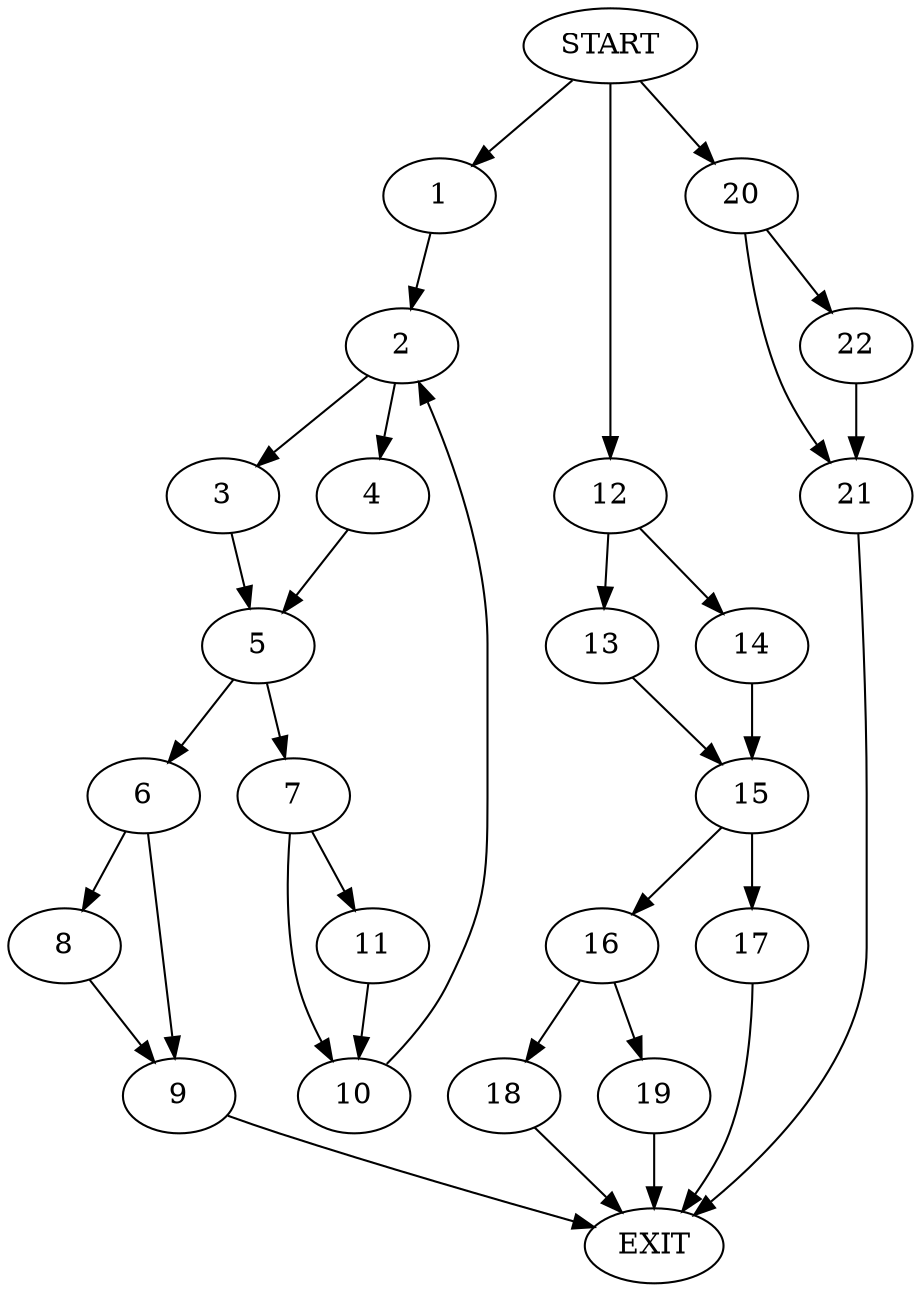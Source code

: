 digraph {
0 [label="START"]
23 [label="EXIT"]
0 -> 1
1 -> 2
2 -> 3
2 -> 4
4 -> 5
3 -> 5
5 -> 6
5 -> 7
6 -> 8
6 -> 9
7 -> 10
7 -> 11
10 -> 2
11 -> 10
9 -> 23
8 -> 9
0 -> 12
12 -> 13
12 -> 14
14 -> 15
13 -> 15
15 -> 16
15 -> 17
17 -> 23
16 -> 18
16 -> 19
18 -> 23
19 -> 23
0 -> 20
20 -> 21
20 -> 22
21 -> 23
22 -> 21
}
